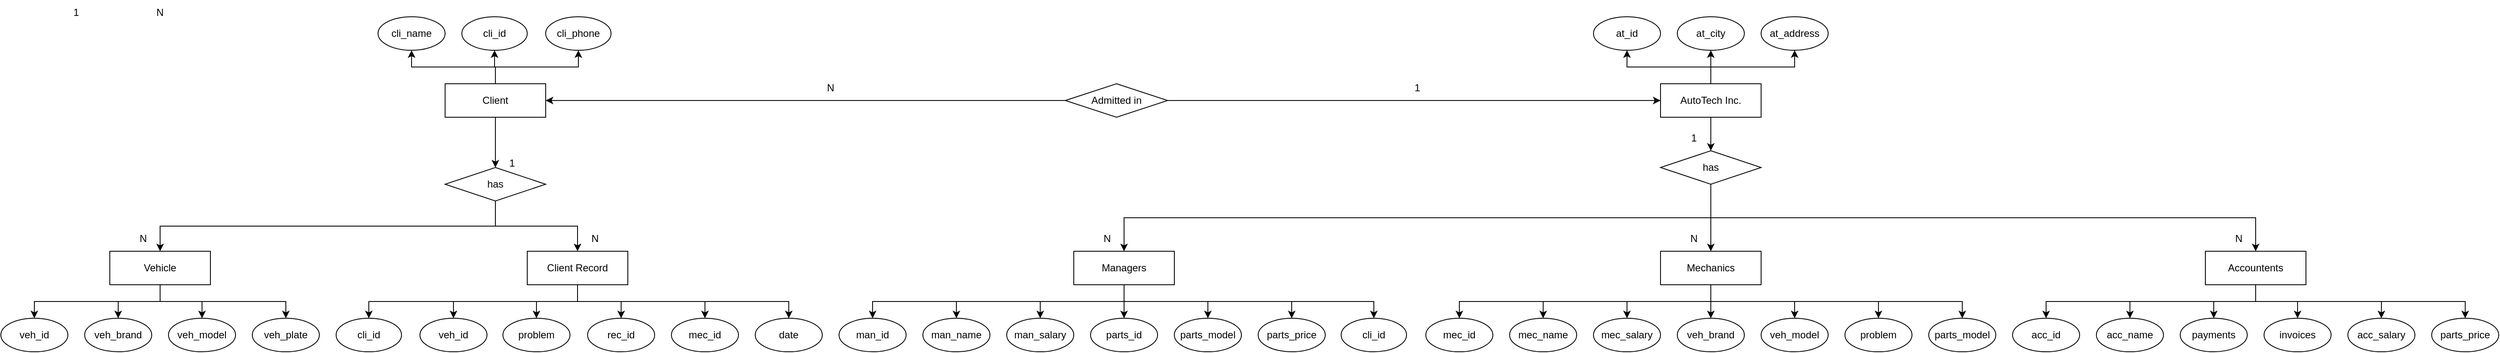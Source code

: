 <mxfile version="26.2.4">
  <diagram name="Page-1" id="H9nCMO5ZS5XQbJo1iSC3">
    <mxGraphModel dx="2530" dy="884" grid="1" gridSize="10" guides="1" tooltips="1" connect="1" arrows="1" fold="1" page="1" pageScale="1" pageWidth="850" pageHeight="1100" math="0" shadow="0">
      <root>
        <mxCell id="0" />
        <mxCell id="1" parent="0" />
        <mxCell id="_FSB6sXkrPv-nzuDurcc-5" style="edgeStyle=orthogonalEdgeStyle;rounded=0;orthogonalLoop=1;jettySize=auto;html=1;exitX=0;exitY=0.5;exitDx=0;exitDy=0;" edge="1" parent="1" source="_FSB6sXkrPv-nzuDurcc-1" target="_FSB6sXkrPv-nzuDurcc-2">
          <mxGeometry relative="1" as="geometry" />
        </mxCell>
        <mxCell id="_FSB6sXkrPv-nzuDurcc-107" style="edgeStyle=orthogonalEdgeStyle;rounded=0;orthogonalLoop=1;jettySize=auto;html=1;exitX=1;exitY=0.5;exitDx=0;exitDy=0;entryX=0;entryY=0.5;entryDx=0;entryDy=0;" edge="1" parent="1" source="_FSB6sXkrPv-nzuDurcc-1" target="_FSB6sXkrPv-nzuDurcc-3">
          <mxGeometry relative="1" as="geometry" />
        </mxCell>
        <mxCell id="_FSB6sXkrPv-nzuDurcc-1" value="Admitted in" style="rhombus;whiteSpace=wrap;html=1;" vertex="1" parent="1">
          <mxGeometry x="600" y="120" width="122" height="40" as="geometry" />
        </mxCell>
        <mxCell id="_FSB6sXkrPv-nzuDurcc-17" style="edgeStyle=orthogonalEdgeStyle;rounded=0;orthogonalLoop=1;jettySize=auto;html=1;exitX=0.5;exitY=1;exitDx=0;exitDy=0;entryX=0.5;entryY=0;entryDx=0;entryDy=0;" edge="1" parent="1" source="_FSB6sXkrPv-nzuDurcc-2" target="_FSB6sXkrPv-nzuDurcc-12">
          <mxGeometry relative="1" as="geometry" />
        </mxCell>
        <mxCell id="_FSB6sXkrPv-nzuDurcc-25" style="edgeStyle=orthogonalEdgeStyle;rounded=0;orthogonalLoop=1;jettySize=auto;html=1;exitX=0.5;exitY=0;exitDx=0;exitDy=0;entryX=0.5;entryY=1;entryDx=0;entryDy=0;" edge="1" parent="1" source="_FSB6sXkrPv-nzuDurcc-2" target="_FSB6sXkrPv-nzuDurcc-9">
          <mxGeometry relative="1" as="geometry" />
        </mxCell>
        <mxCell id="_FSB6sXkrPv-nzuDurcc-26" style="edgeStyle=orthogonalEdgeStyle;rounded=0;orthogonalLoop=1;jettySize=auto;html=1;exitX=0.5;exitY=0;exitDx=0;exitDy=0;entryX=0.5;entryY=1;entryDx=0;entryDy=0;" edge="1" parent="1" source="_FSB6sXkrPv-nzuDurcc-2" target="_FSB6sXkrPv-nzuDurcc-8">
          <mxGeometry relative="1" as="geometry" />
        </mxCell>
        <mxCell id="_FSB6sXkrPv-nzuDurcc-53" style="edgeStyle=orthogonalEdgeStyle;rounded=0;orthogonalLoop=1;jettySize=auto;html=1;exitX=0.5;exitY=0;exitDx=0;exitDy=0;entryX=0.5;entryY=1;entryDx=0;entryDy=0;" edge="1" parent="1" source="_FSB6sXkrPv-nzuDurcc-2" target="_FSB6sXkrPv-nzuDurcc-52">
          <mxGeometry relative="1" as="geometry" />
        </mxCell>
        <mxCell id="_FSB6sXkrPv-nzuDurcc-2" value="Client" style="rounded=0;whiteSpace=wrap;html=1;" vertex="1" parent="1">
          <mxGeometry x="-140" y="120" width="120" height="40" as="geometry" />
        </mxCell>
        <mxCell id="_FSB6sXkrPv-nzuDurcc-27" style="edgeStyle=orthogonalEdgeStyle;rounded=0;orthogonalLoop=1;jettySize=auto;html=1;exitX=0.5;exitY=0;exitDx=0;exitDy=0;entryX=0.5;entryY=1;entryDx=0;entryDy=0;" edge="1" parent="1" source="_FSB6sXkrPv-nzuDurcc-3" target="_FSB6sXkrPv-nzuDurcc-18">
          <mxGeometry relative="1" as="geometry" />
        </mxCell>
        <mxCell id="_FSB6sXkrPv-nzuDurcc-28" style="edgeStyle=orthogonalEdgeStyle;rounded=0;orthogonalLoop=1;jettySize=auto;html=1;exitX=0.5;exitY=0;exitDx=0;exitDy=0;entryX=0.5;entryY=1;entryDx=0;entryDy=0;" edge="1" parent="1" source="_FSB6sXkrPv-nzuDurcc-3" target="_FSB6sXkrPv-nzuDurcc-19">
          <mxGeometry relative="1" as="geometry" />
        </mxCell>
        <mxCell id="_FSB6sXkrPv-nzuDurcc-29" style="edgeStyle=orthogonalEdgeStyle;rounded=0;orthogonalLoop=1;jettySize=auto;html=1;exitX=0.5;exitY=0;exitDx=0;exitDy=0;entryX=0.5;entryY=1;entryDx=0;entryDy=0;" edge="1" parent="1" source="_FSB6sXkrPv-nzuDurcc-3" target="_FSB6sXkrPv-nzuDurcc-20">
          <mxGeometry relative="1" as="geometry" />
        </mxCell>
        <mxCell id="_FSB6sXkrPv-nzuDurcc-30" style="edgeStyle=orthogonalEdgeStyle;rounded=0;orthogonalLoop=1;jettySize=auto;html=1;exitX=0.5;exitY=1;exitDx=0;exitDy=0;entryX=0.5;entryY=0;entryDx=0;entryDy=0;" edge="1" parent="1" source="_FSB6sXkrPv-nzuDurcc-3" target="_FSB6sXkrPv-nzuDurcc-16">
          <mxGeometry relative="1" as="geometry" />
        </mxCell>
        <mxCell id="_FSB6sXkrPv-nzuDurcc-3" value="AutoTech Inc." style="rounded=0;whiteSpace=wrap;html=1;" vertex="1" parent="1">
          <mxGeometry x="1310" y="120" width="120" height="40" as="geometry" />
        </mxCell>
        <mxCell id="_FSB6sXkrPv-nzuDurcc-8" value="cli_name" style="ellipse;whiteSpace=wrap;html=1;" vertex="1" parent="1">
          <mxGeometry x="-220" y="40" width="80" height="40" as="geometry" />
        </mxCell>
        <mxCell id="_FSB6sXkrPv-nzuDurcc-9" value="cli_id" style="ellipse;whiteSpace=wrap;html=1;" vertex="1" parent="1">
          <mxGeometry x="-120" y="40" width="78" height="40" as="geometry" />
        </mxCell>
        <mxCell id="_FSB6sXkrPv-nzuDurcc-11" value="veh_id" style="ellipse;whiteSpace=wrap;html=1;" vertex="1" parent="1">
          <mxGeometry x="-170" y="400" width="80" height="40" as="geometry" />
        </mxCell>
        <mxCell id="_FSB6sXkrPv-nzuDurcc-21" style="edgeStyle=orthogonalEdgeStyle;rounded=0;orthogonalLoop=1;jettySize=auto;html=1;exitX=0.5;exitY=1;exitDx=0;exitDy=0;entryX=0.5;entryY=0;entryDx=0;entryDy=0;" edge="1" parent="1" source="_FSB6sXkrPv-nzuDurcc-12" target="_FSB6sXkrPv-nzuDurcc-13">
          <mxGeometry relative="1" as="geometry" />
        </mxCell>
        <mxCell id="_FSB6sXkrPv-nzuDurcc-74" style="edgeStyle=orthogonalEdgeStyle;rounded=0;orthogonalLoop=1;jettySize=auto;html=1;exitX=0.5;exitY=1;exitDx=0;exitDy=0;entryX=0.5;entryY=0;entryDx=0;entryDy=0;" edge="1" parent="1" source="_FSB6sXkrPv-nzuDurcc-12" target="_FSB6sXkrPv-nzuDurcc-54">
          <mxGeometry relative="1" as="geometry" />
        </mxCell>
        <mxCell id="_FSB6sXkrPv-nzuDurcc-12" value="has" style="rhombus;whiteSpace=wrap;html=1;" vertex="1" parent="1">
          <mxGeometry x="-140" y="220" width="120" height="40" as="geometry" />
        </mxCell>
        <mxCell id="_FSB6sXkrPv-nzuDurcc-22" style="edgeStyle=orthogonalEdgeStyle;rounded=0;orthogonalLoop=1;jettySize=auto;html=1;exitX=0.5;exitY=1;exitDx=0;exitDy=0;entryX=0.5;entryY=0;entryDx=0;entryDy=0;" edge="1" parent="1" source="_FSB6sXkrPv-nzuDurcc-13" target="_FSB6sXkrPv-nzuDurcc-11">
          <mxGeometry relative="1" as="geometry" />
        </mxCell>
        <mxCell id="_FSB6sXkrPv-nzuDurcc-23" style="edgeStyle=orthogonalEdgeStyle;rounded=0;orthogonalLoop=1;jettySize=auto;html=1;exitX=0.5;exitY=1;exitDx=0;exitDy=0;entryX=0.5;entryY=0;entryDx=0;entryDy=0;" edge="1" parent="1" source="_FSB6sXkrPv-nzuDurcc-13" target="_FSB6sXkrPv-nzuDurcc-14">
          <mxGeometry relative="1" as="geometry" />
        </mxCell>
        <mxCell id="_FSB6sXkrPv-nzuDurcc-24" style="edgeStyle=orthogonalEdgeStyle;rounded=0;orthogonalLoop=1;jettySize=auto;html=1;exitX=0.5;exitY=1;exitDx=0;exitDy=0;entryX=0.5;entryY=0;entryDx=0;entryDy=0;" edge="1" parent="1" source="_FSB6sXkrPv-nzuDurcc-13" target="_FSB6sXkrPv-nzuDurcc-15">
          <mxGeometry relative="1" as="geometry" />
        </mxCell>
        <mxCell id="_FSB6sXkrPv-nzuDurcc-47" style="edgeStyle=orthogonalEdgeStyle;rounded=0;orthogonalLoop=1;jettySize=auto;html=1;exitX=0.5;exitY=1;exitDx=0;exitDy=0;entryX=0.5;entryY=0;entryDx=0;entryDy=0;" edge="1" parent="1" source="_FSB6sXkrPv-nzuDurcc-13" target="_FSB6sXkrPv-nzuDurcc-46">
          <mxGeometry relative="1" as="geometry" />
        </mxCell>
        <mxCell id="_FSB6sXkrPv-nzuDurcc-63" style="edgeStyle=orthogonalEdgeStyle;rounded=0;orthogonalLoop=1;jettySize=auto;html=1;exitX=0.5;exitY=1;exitDx=0;exitDy=0;entryX=0.5;entryY=0;entryDx=0;entryDy=0;" edge="1" parent="1" source="_FSB6sXkrPv-nzuDurcc-13" target="_FSB6sXkrPv-nzuDurcc-60">
          <mxGeometry relative="1" as="geometry" />
        </mxCell>
        <mxCell id="_FSB6sXkrPv-nzuDurcc-64" style="edgeStyle=orthogonalEdgeStyle;rounded=0;orthogonalLoop=1;jettySize=auto;html=1;exitX=0.5;exitY=1;exitDx=0;exitDy=0;" edge="1" parent="1" source="_FSB6sXkrPv-nzuDurcc-13" target="_FSB6sXkrPv-nzuDurcc-61">
          <mxGeometry relative="1" as="geometry" />
        </mxCell>
        <mxCell id="_FSB6sXkrPv-nzuDurcc-13" value="C&lt;span style=&quot;background-color: transparent; color: light-dark(rgb(0, 0, 0), rgb(255, 255, 255));&quot;&gt;lient Record&lt;/span&gt;" style="rounded=0;whiteSpace=wrap;html=1;" vertex="1" parent="1">
          <mxGeometry x="-42" y="320" width="120" height="40" as="geometry" />
        </mxCell>
        <mxCell id="_FSB6sXkrPv-nzuDurcc-14" value="problem" style="ellipse;whiteSpace=wrap;html=1;" vertex="1" parent="1">
          <mxGeometry x="-71" y="400" width="80" height="40" as="geometry" />
        </mxCell>
        <mxCell id="_FSB6sXkrPv-nzuDurcc-15" value="rec_id" style="ellipse;whiteSpace=wrap;html=1;" vertex="1" parent="1">
          <mxGeometry x="30" y="400" width="80" height="40" as="geometry" />
        </mxCell>
        <mxCell id="_FSB6sXkrPv-nzuDurcc-104" style="edgeStyle=orthogonalEdgeStyle;rounded=0;orthogonalLoop=1;jettySize=auto;html=1;exitX=0.5;exitY=1;exitDx=0;exitDy=0;entryX=0.5;entryY=0;entryDx=0;entryDy=0;" edge="1" parent="1" source="_FSB6sXkrPv-nzuDurcc-16" target="_FSB6sXkrPv-nzuDurcc-32">
          <mxGeometry relative="1" as="geometry" />
        </mxCell>
        <mxCell id="_FSB6sXkrPv-nzuDurcc-105" style="edgeStyle=orthogonalEdgeStyle;rounded=0;orthogonalLoop=1;jettySize=auto;html=1;exitX=0.5;exitY=1;exitDx=0;exitDy=0;entryX=0.5;entryY=0;entryDx=0;entryDy=0;" edge="1" parent="1" source="_FSB6sXkrPv-nzuDurcc-16" target="_FSB6sXkrPv-nzuDurcc-31">
          <mxGeometry relative="1" as="geometry" />
        </mxCell>
        <mxCell id="_FSB6sXkrPv-nzuDurcc-106" style="edgeStyle=orthogonalEdgeStyle;rounded=0;orthogonalLoop=1;jettySize=auto;html=1;exitX=0.5;exitY=1;exitDx=0;exitDy=0;entryX=0.5;entryY=0;entryDx=0;entryDy=0;" edge="1" parent="1" source="_FSB6sXkrPv-nzuDurcc-16" target="_FSB6sXkrPv-nzuDurcc-33">
          <mxGeometry relative="1" as="geometry" />
        </mxCell>
        <mxCell id="_FSB6sXkrPv-nzuDurcc-16" value="has" style="rhombus;whiteSpace=wrap;html=1;" vertex="1" parent="1">
          <mxGeometry x="1310" y="200" width="120" height="40" as="geometry" />
        </mxCell>
        <mxCell id="_FSB6sXkrPv-nzuDurcc-18" value="at_id" style="ellipse;whiteSpace=wrap;html=1;" vertex="1" parent="1">
          <mxGeometry x="1230" y="40" width="80" height="40" as="geometry" />
        </mxCell>
        <mxCell id="_FSB6sXkrPv-nzuDurcc-19" value="at_city" style="ellipse;whiteSpace=wrap;html=1;" vertex="1" parent="1">
          <mxGeometry x="1330" y="40" width="80" height="40" as="geometry" />
        </mxCell>
        <mxCell id="_FSB6sXkrPv-nzuDurcc-20" value="at_address" style="ellipse;whiteSpace=wrap;html=1;" vertex="1" parent="1">
          <mxGeometry x="1430" y="40" width="80" height="40" as="geometry" />
        </mxCell>
        <mxCell id="_FSB6sXkrPv-nzuDurcc-75" style="edgeStyle=orthogonalEdgeStyle;rounded=0;orthogonalLoop=1;jettySize=auto;html=1;exitX=0.5;exitY=1;exitDx=0;exitDy=0;entryX=0.5;entryY=0;entryDx=0;entryDy=0;" edge="1" parent="1" source="_FSB6sXkrPv-nzuDurcc-31" target="_FSB6sXkrPv-nzuDurcc-43">
          <mxGeometry relative="1" as="geometry" />
        </mxCell>
        <mxCell id="_FSB6sXkrPv-nzuDurcc-76" style="edgeStyle=orthogonalEdgeStyle;rounded=0;orthogonalLoop=1;jettySize=auto;html=1;exitX=0.5;exitY=1;exitDx=0;exitDy=0;entryX=0.5;entryY=0;entryDx=0;entryDy=0;" edge="1" parent="1" source="_FSB6sXkrPv-nzuDurcc-31" target="_FSB6sXkrPv-nzuDurcc-42">
          <mxGeometry relative="1" as="geometry" />
        </mxCell>
        <mxCell id="_FSB6sXkrPv-nzuDurcc-77" style="edgeStyle=orthogonalEdgeStyle;rounded=0;orthogonalLoop=1;jettySize=auto;html=1;exitX=0.5;exitY=1;exitDx=0;exitDy=0;entryX=0.5;entryY=0;entryDx=0;entryDy=0;" edge="1" parent="1" source="_FSB6sXkrPv-nzuDurcc-31" target="_FSB6sXkrPv-nzuDurcc-39">
          <mxGeometry relative="1" as="geometry" />
        </mxCell>
        <mxCell id="_FSB6sXkrPv-nzuDurcc-78" style="edgeStyle=orthogonalEdgeStyle;rounded=0;orthogonalLoop=1;jettySize=auto;html=1;exitX=0.5;exitY=1;exitDx=0;exitDy=0;entryX=0.5;entryY=0;entryDx=0;entryDy=0;" edge="1" parent="1" source="_FSB6sXkrPv-nzuDurcc-31" target="_FSB6sXkrPv-nzuDurcc-34">
          <mxGeometry relative="1" as="geometry" />
        </mxCell>
        <mxCell id="_FSB6sXkrPv-nzuDurcc-92" style="edgeStyle=orthogonalEdgeStyle;rounded=0;orthogonalLoop=1;jettySize=auto;html=1;exitX=0.5;exitY=1;exitDx=0;exitDy=0;entryX=0.5;entryY=0;entryDx=0;entryDy=0;" edge="1" parent="1" source="_FSB6sXkrPv-nzuDurcc-31" target="_FSB6sXkrPv-nzuDurcc-90">
          <mxGeometry relative="1" as="geometry" />
        </mxCell>
        <mxCell id="_FSB6sXkrPv-nzuDurcc-93" style="edgeStyle=orthogonalEdgeStyle;rounded=0;orthogonalLoop=1;jettySize=auto;html=1;exitX=0.5;exitY=1;exitDx=0;exitDy=0;entryX=0.5;entryY=0;entryDx=0;entryDy=0;" edge="1" parent="1" source="_FSB6sXkrPv-nzuDurcc-31" target="_FSB6sXkrPv-nzuDurcc-91">
          <mxGeometry relative="1" as="geometry" />
        </mxCell>
        <mxCell id="_FSB6sXkrPv-nzuDurcc-100" style="edgeStyle=orthogonalEdgeStyle;rounded=0;orthogonalLoop=1;jettySize=auto;html=1;exitX=0.5;exitY=1;exitDx=0;exitDy=0;entryX=0.5;entryY=0;entryDx=0;entryDy=0;" edge="1" parent="1" source="_FSB6sXkrPv-nzuDurcc-31" target="_FSB6sXkrPv-nzuDurcc-48">
          <mxGeometry relative="1" as="geometry" />
        </mxCell>
        <mxCell id="_FSB6sXkrPv-nzuDurcc-31" value="Managers" style="rounded=0;whiteSpace=wrap;html=1;" vertex="1" parent="1">
          <mxGeometry x="610" y="320" width="120" height="40" as="geometry" />
        </mxCell>
        <mxCell id="_FSB6sXkrPv-nzuDurcc-84" style="edgeStyle=orthogonalEdgeStyle;rounded=0;orthogonalLoop=1;jettySize=auto;html=1;exitX=0.5;exitY=1;exitDx=0;exitDy=0;entryX=0.5;entryY=0;entryDx=0;entryDy=0;" edge="1" parent="1" source="_FSB6sXkrPv-nzuDurcc-32" target="_FSB6sXkrPv-nzuDurcc-40">
          <mxGeometry relative="1" as="geometry" />
        </mxCell>
        <mxCell id="_FSB6sXkrPv-nzuDurcc-85" style="edgeStyle=orthogonalEdgeStyle;rounded=0;orthogonalLoop=1;jettySize=auto;html=1;exitX=0.5;exitY=1;exitDx=0;exitDy=0;entryX=0.5;entryY=0;entryDx=0;entryDy=0;" edge="1" parent="1" source="_FSB6sXkrPv-nzuDurcc-32" target="_FSB6sXkrPv-nzuDurcc-36">
          <mxGeometry relative="1" as="geometry" />
        </mxCell>
        <mxCell id="_FSB6sXkrPv-nzuDurcc-86" style="edgeStyle=orthogonalEdgeStyle;rounded=0;orthogonalLoop=1;jettySize=auto;html=1;exitX=0.5;exitY=1;exitDx=0;exitDy=0;entryX=0.5;entryY=0;entryDx=0;entryDy=0;" edge="1" parent="1" source="_FSB6sXkrPv-nzuDurcc-32" target="_FSB6sXkrPv-nzuDurcc-37">
          <mxGeometry relative="1" as="geometry" />
        </mxCell>
        <mxCell id="_FSB6sXkrPv-nzuDurcc-87" style="edgeStyle=orthogonalEdgeStyle;rounded=0;orthogonalLoop=1;jettySize=auto;html=1;exitX=0.5;exitY=1;exitDx=0;exitDy=0;entryX=0.5;entryY=0;entryDx=0;entryDy=0;" edge="1" parent="1" source="_FSB6sXkrPv-nzuDurcc-32" target="_FSB6sXkrPv-nzuDurcc-49">
          <mxGeometry relative="1" as="geometry" />
        </mxCell>
        <mxCell id="_FSB6sXkrPv-nzuDurcc-88" style="edgeStyle=orthogonalEdgeStyle;rounded=0;orthogonalLoop=1;jettySize=auto;html=1;exitX=0.5;exitY=1;exitDx=0;exitDy=0;entryX=0.5;entryY=0;entryDx=0;entryDy=0;" edge="1" parent="1" source="_FSB6sXkrPv-nzuDurcc-32" target="_FSB6sXkrPv-nzuDurcc-50">
          <mxGeometry relative="1" as="geometry" />
        </mxCell>
        <mxCell id="_FSB6sXkrPv-nzuDurcc-89" style="edgeStyle=orthogonalEdgeStyle;rounded=0;orthogonalLoop=1;jettySize=auto;html=1;exitX=0.5;exitY=1;exitDx=0;exitDy=0;entryX=0.5;entryY=0;entryDx=0;entryDy=0;" edge="1" parent="1" source="_FSB6sXkrPv-nzuDurcc-32" target="_FSB6sXkrPv-nzuDurcc-69">
          <mxGeometry relative="1" as="geometry" />
        </mxCell>
        <mxCell id="_FSB6sXkrPv-nzuDurcc-102" style="edgeStyle=orthogonalEdgeStyle;rounded=0;orthogonalLoop=1;jettySize=auto;html=1;exitX=0.5;exitY=1;exitDx=0;exitDy=0;entryX=0.5;entryY=0;entryDx=0;entryDy=0;" edge="1" parent="1" source="_FSB6sXkrPv-nzuDurcc-32" target="_FSB6sXkrPv-nzuDurcc-101">
          <mxGeometry relative="1" as="geometry" />
        </mxCell>
        <mxCell id="_FSB6sXkrPv-nzuDurcc-32" value="Mechanics" style="rounded=0;whiteSpace=wrap;html=1;" vertex="1" parent="1">
          <mxGeometry x="1310" y="320" width="120" height="40" as="geometry" />
        </mxCell>
        <mxCell id="_FSB6sXkrPv-nzuDurcc-82" style="edgeStyle=orthogonalEdgeStyle;rounded=0;orthogonalLoop=1;jettySize=auto;html=1;exitX=0.5;exitY=1;exitDx=0;exitDy=0;entryX=0.5;entryY=0;entryDx=0;entryDy=0;" edge="1" parent="1" source="_FSB6sXkrPv-nzuDurcc-33" target="_FSB6sXkrPv-nzuDurcc-41">
          <mxGeometry relative="1" as="geometry" />
        </mxCell>
        <mxCell id="_FSB6sXkrPv-nzuDurcc-83" style="edgeStyle=orthogonalEdgeStyle;rounded=0;orthogonalLoop=1;jettySize=auto;html=1;exitX=0.5;exitY=1;exitDx=0;exitDy=0;entryX=0.5;entryY=0;entryDx=0;entryDy=0;" edge="1" parent="1" source="_FSB6sXkrPv-nzuDurcc-33" target="_FSB6sXkrPv-nzuDurcc-35">
          <mxGeometry relative="1" as="geometry" />
        </mxCell>
        <mxCell id="_FSB6sXkrPv-nzuDurcc-96" style="edgeStyle=orthogonalEdgeStyle;rounded=0;orthogonalLoop=1;jettySize=auto;html=1;exitX=0.5;exitY=1;exitDx=0;exitDy=0;entryX=0.5;entryY=0;entryDx=0;entryDy=0;" edge="1" parent="1" source="_FSB6sXkrPv-nzuDurcc-33" target="_FSB6sXkrPv-nzuDurcc-95">
          <mxGeometry relative="1" as="geometry" />
        </mxCell>
        <mxCell id="_FSB6sXkrPv-nzuDurcc-97" style="edgeStyle=orthogonalEdgeStyle;rounded=0;orthogonalLoop=1;jettySize=auto;html=1;exitX=0.5;exitY=1;exitDx=0;exitDy=0;entryX=0.5;entryY=0;entryDx=0;entryDy=0;" edge="1" parent="1" source="_FSB6sXkrPv-nzuDurcc-33" target="_FSB6sXkrPv-nzuDurcc-38">
          <mxGeometry relative="1" as="geometry" />
        </mxCell>
        <mxCell id="_FSB6sXkrPv-nzuDurcc-98" style="edgeStyle=orthogonalEdgeStyle;rounded=0;orthogonalLoop=1;jettySize=auto;html=1;exitX=0.5;exitY=1;exitDx=0;exitDy=0;entryX=0.5;entryY=0;entryDx=0;entryDy=0;" edge="1" parent="1" source="_FSB6sXkrPv-nzuDurcc-33" target="_FSB6sXkrPv-nzuDurcc-66">
          <mxGeometry relative="1" as="geometry" />
        </mxCell>
        <mxCell id="_FSB6sXkrPv-nzuDurcc-103" style="edgeStyle=orthogonalEdgeStyle;rounded=0;orthogonalLoop=1;jettySize=auto;html=1;exitX=0.5;exitY=1;exitDx=0;exitDy=0;entryX=0.5;entryY=0;entryDx=0;entryDy=0;" edge="1" parent="1" source="_FSB6sXkrPv-nzuDurcc-33" target="_FSB6sXkrPv-nzuDurcc-44">
          <mxGeometry relative="1" as="geometry" />
        </mxCell>
        <mxCell id="_FSB6sXkrPv-nzuDurcc-33" value="Accountents" style="rounded=0;whiteSpace=wrap;html=1;" vertex="1" parent="1">
          <mxGeometry x="1960" y="320" width="120" height="40" as="geometry" />
        </mxCell>
        <mxCell id="_FSB6sXkrPv-nzuDurcc-34" value="parts_id" style="ellipse;whiteSpace=wrap;html=1;" vertex="1" parent="1">
          <mxGeometry x="630" y="400" width="80" height="40" as="geometry" />
        </mxCell>
        <mxCell id="_FSB6sXkrPv-nzuDurcc-35" value="payments" style="ellipse;whiteSpace=wrap;html=1;" vertex="1" parent="1">
          <mxGeometry x="1930" y="400" width="80" height="40" as="geometry" />
        </mxCell>
        <mxCell id="_FSB6sXkrPv-nzuDurcc-36" value="mec_name" style="ellipse;whiteSpace=wrap;html=1;" vertex="1" parent="1">
          <mxGeometry x="1130" y="400" width="80" height="40" as="geometry" />
        </mxCell>
        <mxCell id="_FSB6sXkrPv-nzuDurcc-37" value="mec_salary" style="ellipse;whiteSpace=wrap;html=1;" vertex="1" parent="1">
          <mxGeometry x="1230" y="400" width="80" height="40" as="geometry" />
        </mxCell>
        <mxCell id="_FSB6sXkrPv-nzuDurcc-38" value="invoices" style="ellipse;whiteSpace=wrap;html=1;" vertex="1" parent="1">
          <mxGeometry x="2030" y="400" width="80" height="40" as="geometry" />
        </mxCell>
        <mxCell id="_FSB6sXkrPv-nzuDurcc-39" value="man_salary" style="ellipse;whiteSpace=wrap;html=1;" vertex="1" parent="1">
          <mxGeometry x="530" y="400" width="80" height="40" as="geometry" />
        </mxCell>
        <mxCell id="_FSB6sXkrPv-nzuDurcc-40" value="mec_id" style="ellipse;whiteSpace=wrap;html=1;" vertex="1" parent="1">
          <mxGeometry x="1030" y="400" width="80" height="40" as="geometry" />
        </mxCell>
        <mxCell id="_FSB6sXkrPv-nzuDurcc-41" value="acc_name" style="ellipse;whiteSpace=wrap;html=1;" vertex="1" parent="1">
          <mxGeometry x="1830" y="400" width="80" height="40" as="geometry" />
        </mxCell>
        <mxCell id="_FSB6sXkrPv-nzuDurcc-42" value="man_name" style="ellipse;whiteSpace=wrap;html=1;" vertex="1" parent="1">
          <mxGeometry x="430" y="400" width="80" height="40" as="geometry" />
        </mxCell>
        <mxCell id="_FSB6sXkrPv-nzuDurcc-43" value="man_id" style="ellipse;whiteSpace=wrap;html=1;" vertex="1" parent="1">
          <mxGeometry x="330" y="400" width="80" height="40" as="geometry" />
        </mxCell>
        <mxCell id="_FSB6sXkrPv-nzuDurcc-44" value="acc_id" style="ellipse;whiteSpace=wrap;html=1;" vertex="1" parent="1">
          <mxGeometry x="1730" y="400" width="80" height="40" as="geometry" />
        </mxCell>
        <mxCell id="_FSB6sXkrPv-nzuDurcc-46" value="cli_id" style="ellipse;whiteSpace=wrap;html=1;" vertex="1" parent="1">
          <mxGeometry x="-270" y="400" width="78" height="40" as="geometry" />
        </mxCell>
        <mxCell id="_FSB6sXkrPv-nzuDurcc-48" value="cli_id" style="ellipse;whiteSpace=wrap;html=1;" vertex="1" parent="1">
          <mxGeometry x="929" y="400" width="78" height="40" as="geometry" />
        </mxCell>
        <mxCell id="_FSB6sXkrPv-nzuDurcc-49" value="veh_brand" style="ellipse;whiteSpace=wrap;html=1;" vertex="1" parent="1">
          <mxGeometry x="1330" y="400" width="80" height="40" as="geometry" />
        </mxCell>
        <mxCell id="_FSB6sXkrPv-nzuDurcc-50" value="problem" style="ellipse;whiteSpace=wrap;html=1;" vertex="1" parent="1">
          <mxGeometry x="1530" y="400" width="80" height="40" as="geometry" />
        </mxCell>
        <mxCell id="_FSB6sXkrPv-nzuDurcc-52" value="cli_phone" style="ellipse;whiteSpace=wrap;html=1;" vertex="1" parent="1">
          <mxGeometry x="-20" y="40" width="78" height="40" as="geometry" />
        </mxCell>
        <mxCell id="_FSB6sXkrPv-nzuDurcc-70" style="edgeStyle=orthogonalEdgeStyle;rounded=0;orthogonalLoop=1;jettySize=auto;html=1;exitX=0.5;exitY=1;exitDx=0;exitDy=0;entryX=0.5;entryY=0;entryDx=0;entryDy=0;" edge="1" parent="1" source="_FSB6sXkrPv-nzuDurcc-54" target="_FSB6sXkrPv-nzuDurcc-56">
          <mxGeometry relative="1" as="geometry" />
        </mxCell>
        <mxCell id="_FSB6sXkrPv-nzuDurcc-71" style="edgeStyle=orthogonalEdgeStyle;rounded=0;orthogonalLoop=1;jettySize=auto;html=1;exitX=0.5;exitY=1;exitDx=0;exitDy=0;entryX=0.5;entryY=0;entryDx=0;entryDy=0;" edge="1" parent="1" source="_FSB6sXkrPv-nzuDurcc-54" target="_FSB6sXkrPv-nzuDurcc-57">
          <mxGeometry relative="1" as="geometry" />
        </mxCell>
        <mxCell id="_FSB6sXkrPv-nzuDurcc-72" style="edgeStyle=orthogonalEdgeStyle;rounded=0;orthogonalLoop=1;jettySize=auto;html=1;exitX=0.5;exitY=1;exitDx=0;exitDy=0;entryX=0.5;entryY=0;entryDx=0;entryDy=0;" edge="1" parent="1" source="_FSB6sXkrPv-nzuDurcc-54" target="_FSB6sXkrPv-nzuDurcc-58">
          <mxGeometry relative="1" as="geometry" />
        </mxCell>
        <mxCell id="_FSB6sXkrPv-nzuDurcc-73" style="edgeStyle=orthogonalEdgeStyle;rounded=0;orthogonalLoop=1;jettySize=auto;html=1;exitX=0.5;exitY=1;exitDx=0;exitDy=0;entryX=0.5;entryY=0;entryDx=0;entryDy=0;" edge="1" parent="1" source="_FSB6sXkrPv-nzuDurcc-54" target="_FSB6sXkrPv-nzuDurcc-59">
          <mxGeometry relative="1" as="geometry" />
        </mxCell>
        <mxCell id="_FSB6sXkrPv-nzuDurcc-54" value="&lt;div&gt;&lt;span style=&quot;background-color: transparent; color: light-dark(rgb(0, 0, 0), rgb(255, 255, 255));&quot;&gt;Vehicle&lt;/span&gt;&lt;/div&gt;" style="rounded=0;whiteSpace=wrap;html=1;" vertex="1" parent="1">
          <mxGeometry x="-540" y="320" width="120" height="40" as="geometry" />
        </mxCell>
        <mxCell id="_FSB6sXkrPv-nzuDurcc-56" value="veh_id" style="ellipse;whiteSpace=wrap;html=1;" vertex="1" parent="1">
          <mxGeometry x="-670" y="400" width="80" height="40" as="geometry" />
        </mxCell>
        <mxCell id="_FSB6sXkrPv-nzuDurcc-57" value="veh_brand" style="ellipse;whiteSpace=wrap;html=1;" vertex="1" parent="1">
          <mxGeometry x="-570" y="400" width="80" height="40" as="geometry" />
        </mxCell>
        <mxCell id="_FSB6sXkrPv-nzuDurcc-58" value="veh_model" style="ellipse;whiteSpace=wrap;html=1;" vertex="1" parent="1">
          <mxGeometry x="-470" y="400" width="80" height="40" as="geometry" />
        </mxCell>
        <mxCell id="_FSB6sXkrPv-nzuDurcc-59" value="veh_plate" style="ellipse;whiteSpace=wrap;html=1;" vertex="1" parent="1">
          <mxGeometry x="-370" y="400" width="80" height="40" as="geometry" />
        </mxCell>
        <mxCell id="_FSB6sXkrPv-nzuDurcc-60" value="mec_id" style="ellipse;whiteSpace=wrap;html=1;" vertex="1" parent="1">
          <mxGeometry x="130" y="400" width="80" height="40" as="geometry" />
        </mxCell>
        <mxCell id="_FSB6sXkrPv-nzuDurcc-61" value="date" style="ellipse;whiteSpace=wrap;html=1;" vertex="1" parent="1">
          <mxGeometry x="230" y="400" width="80" height="40" as="geometry" />
        </mxCell>
        <mxCell id="_FSB6sXkrPv-nzuDurcc-66" value="acc_salary" style="ellipse;whiteSpace=wrap;html=1;" vertex="1" parent="1">
          <mxGeometry x="2130" y="400" width="80" height="40" as="geometry" />
        </mxCell>
        <mxCell id="_FSB6sXkrPv-nzuDurcc-69" value="parts_model" style="ellipse;whiteSpace=wrap;html=1;" vertex="1" parent="1">
          <mxGeometry x="1630" y="400" width="80" height="40" as="geometry" />
        </mxCell>
        <mxCell id="_FSB6sXkrPv-nzuDurcc-90" value="parts_model" style="ellipse;whiteSpace=wrap;html=1;" vertex="1" parent="1">
          <mxGeometry x="730" y="400" width="80" height="40" as="geometry" />
        </mxCell>
        <mxCell id="_FSB6sXkrPv-nzuDurcc-91" value="parts_price" style="ellipse;whiteSpace=wrap;html=1;" vertex="1" parent="1">
          <mxGeometry x="830" y="400" width="80" height="40" as="geometry" />
        </mxCell>
        <mxCell id="_FSB6sXkrPv-nzuDurcc-95" value="parts_price" style="ellipse;whiteSpace=wrap;html=1;" vertex="1" parent="1">
          <mxGeometry x="2230" y="400" width="80" height="40" as="geometry" />
        </mxCell>
        <mxCell id="_FSB6sXkrPv-nzuDurcc-101" value="veh_model" style="ellipse;whiteSpace=wrap;html=1;" vertex="1" parent="1">
          <mxGeometry x="1430" y="400" width="80" height="40" as="geometry" />
        </mxCell>
        <mxCell id="_FSB6sXkrPv-nzuDurcc-108" value="1" style="text;html=1;align=center;verticalAlign=middle;whiteSpace=wrap;rounded=0;" vertex="1" parent="1">
          <mxGeometry x="-90" y="200" width="60" height="30" as="geometry" />
        </mxCell>
        <mxCell id="_FSB6sXkrPv-nzuDurcc-109" value="N" style="text;html=1;align=center;verticalAlign=middle;whiteSpace=wrap;rounded=0;" vertex="1" parent="1">
          <mxGeometry x="-510" y="20" width="60" height="30" as="geometry" />
        </mxCell>
        <mxCell id="_FSB6sXkrPv-nzuDurcc-110" value="N" style="text;html=1;align=center;verticalAlign=middle;whiteSpace=wrap;rounded=0;" vertex="1" parent="1">
          <mxGeometry x="290" y="110" width="60" height="30" as="geometry" />
        </mxCell>
        <mxCell id="_FSB6sXkrPv-nzuDurcc-113" value="1" style="text;html=1;align=center;verticalAlign=middle;whiteSpace=wrap;rounded=0;" vertex="1" parent="1">
          <mxGeometry x="-610" y="20" width="60" height="30" as="geometry" />
        </mxCell>
        <mxCell id="_FSB6sXkrPv-nzuDurcc-114" value="N" style="text;html=1;align=center;verticalAlign=middle;whiteSpace=wrap;rounded=0;" vertex="1" parent="1">
          <mxGeometry x="-530" y="290" width="60" height="30" as="geometry" />
        </mxCell>
        <mxCell id="_FSB6sXkrPv-nzuDurcc-115" value="N" style="text;html=1;align=center;verticalAlign=middle;whiteSpace=wrap;rounded=0;" vertex="1" parent="1">
          <mxGeometry x="9" y="290" width="60" height="30" as="geometry" />
        </mxCell>
        <mxCell id="_FSB6sXkrPv-nzuDurcc-116" value="1" style="text;html=1;align=center;verticalAlign=middle;whiteSpace=wrap;rounded=0;" vertex="1" parent="1">
          <mxGeometry x="990" y="110" width="60" height="30" as="geometry" />
        </mxCell>
        <mxCell id="_FSB6sXkrPv-nzuDurcc-117" value="1" style="text;html=1;align=center;verticalAlign=middle;whiteSpace=wrap;rounded=0;" vertex="1" parent="1">
          <mxGeometry x="1320" y="170" width="60" height="30" as="geometry" />
        </mxCell>
        <mxCell id="_FSB6sXkrPv-nzuDurcc-118" value="N" style="text;html=1;align=center;verticalAlign=middle;whiteSpace=wrap;rounded=0;" vertex="1" parent="1">
          <mxGeometry x="1320" y="290" width="60" height="30" as="geometry" />
        </mxCell>
        <mxCell id="_FSB6sXkrPv-nzuDurcc-119" value="N" style="text;html=1;align=center;verticalAlign=middle;whiteSpace=wrap;rounded=0;" vertex="1" parent="1">
          <mxGeometry x="620" y="290" width="60" height="30" as="geometry" />
        </mxCell>
        <mxCell id="_FSB6sXkrPv-nzuDurcc-120" value="N" style="text;html=1;align=center;verticalAlign=middle;whiteSpace=wrap;rounded=0;" vertex="1" parent="1">
          <mxGeometry x="1970" y="290" width="60" height="30" as="geometry" />
        </mxCell>
      </root>
    </mxGraphModel>
  </diagram>
</mxfile>
